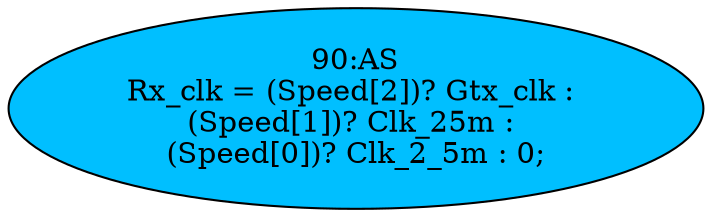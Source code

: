 strict digraph "" {
	node [label="\N"];
	"90:AS"	 [ast="<pyverilog.vparser.ast.Assign object at 0x7fa9cb950610>",
		def_var="['Rx_clk']",
		fillcolor=deepskyblue,
		label="90:AS
Rx_clk = (Speed[2])? Gtx_clk : 
(Speed[1])? Clk_25m : 
(Speed[0])? Clk_2_5m : 0;",
		statements="[]",
		style=filled,
		typ=Assign,
		use_var="['Speed', 'Gtx_clk', 'Speed', 'Clk_25m', 'Speed', 'Clk_2_5m']"];
}
